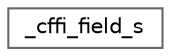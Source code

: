 digraph "Graphical Class Hierarchy"
{
 // LATEX_PDF_SIZE
  bgcolor="transparent";
  edge [fontname=Helvetica,fontsize=10,labelfontname=Helvetica,labelfontsize=10];
  node [fontname=Helvetica,fontsize=10,shape=box,height=0.2,width=0.4];
  rankdir="LR";
  Node0 [id="Node000000",label="_cffi_field_s",height=0.2,width=0.4,color="grey40", fillcolor="white", style="filled",URL="$struct__cffi__field__s.html",tooltip=" "];
}
